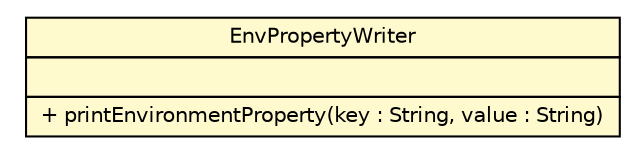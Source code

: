 #!/usr/local/bin/dot
#
# Class diagram 
# Generated by UMLGraph version 5.4 (http://www.umlgraph.org/)
#

digraph G {
	edge [fontname="Helvetica",fontsize=10,labelfontname="Helvetica",labelfontsize=10];
	node [fontname="Helvetica",fontsize=10,shape=plaintext];
	nodesep=0.25;
	ranksep=0.5;
	// com.singularity.ee.agent.systemagent.api.EnvPropertyWriter
	c88 [label=<<table title="com.singularity.ee.agent.systemagent.api.EnvPropertyWriter" border="0" cellborder="1" cellspacing="0" cellpadding="2" port="p" bgcolor="lemonChiffon" href="./EnvPropertyWriter.html">
		<tr><td><table border="0" cellspacing="0" cellpadding="1">
<tr><td align="center" balign="center"> EnvPropertyWriter </td></tr>
		</table></td></tr>
		<tr><td><table border="0" cellspacing="0" cellpadding="1">
<tr><td align="left" balign="left">  </td></tr>
		</table></td></tr>
		<tr><td><table border="0" cellspacing="0" cellpadding="1">
<tr><td align="left" balign="left"> + printEnvironmentProperty(key : String, value : String) </td></tr>
		</table></td></tr>
		</table>>, URL="./EnvPropertyWriter.html", fontname="Helvetica", fontcolor="black", fontsize=10.0];
}


